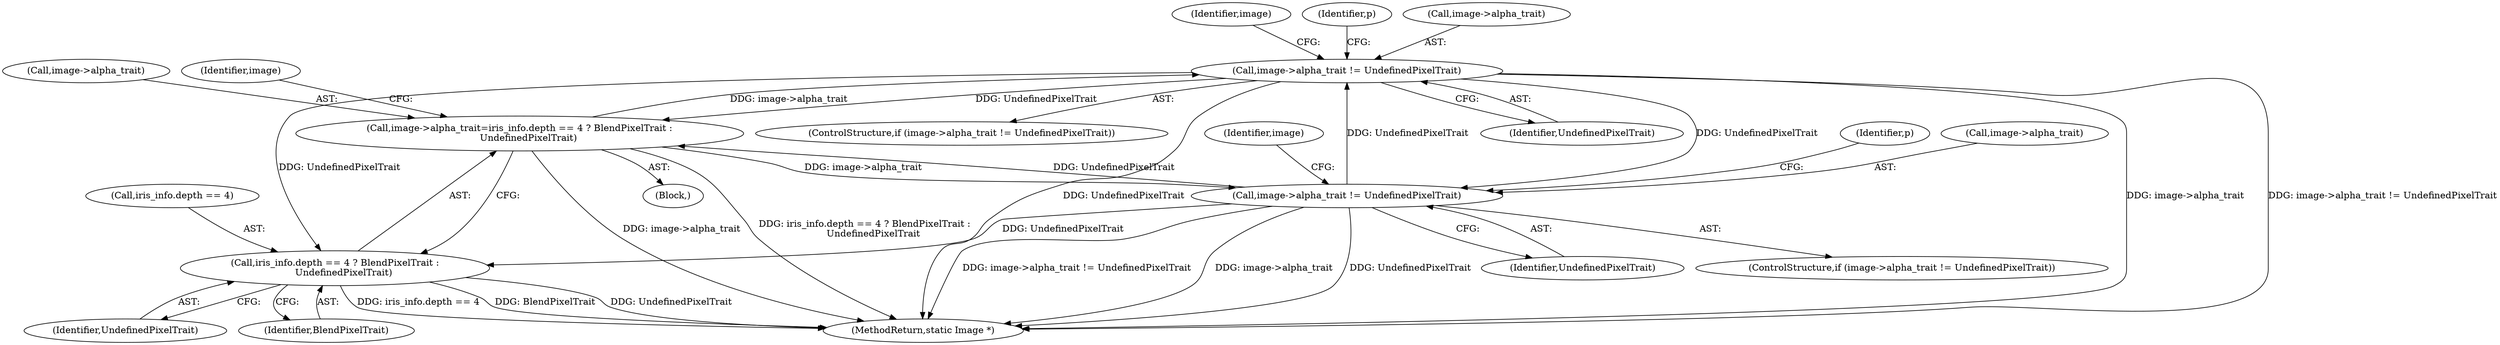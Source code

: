 digraph "0_ImageMagick_ce98a7acbcfca7f0a178f4b1e7b957e419e0cc99@pointer" {
"1001508" [label="(Call,image->alpha_trait != UndefinedPixelTrait)"];
"1001351" [label="(Call,image->alpha_trait=iris_info.depth == 4 ? BlendPixelTrait :\n      UndefinedPixelTrait)"];
"1001508" [label="(Call,image->alpha_trait != UndefinedPixelTrait)"];
"1001660" [label="(Call,image->alpha_trait != UndefinedPixelTrait)"];
"1001355" [label="(Call,iris_info.depth == 4 ? BlendPixelTrait :\n      UndefinedPixelTrait)"];
"1000204" [label="(Block,)"];
"1001507" [label="(ControlStructure,if (image->alpha_trait != UndefinedPixelTrait))"];
"1001361" [label="(Identifier,BlendPixelTrait)"];
"1001659" [label="(ControlStructure,if (image->alpha_trait != UndefinedPixelTrait))"];
"1001660" [label="(Call,image->alpha_trait != UndefinedPixelTrait)"];
"1001508" [label="(Call,image->alpha_trait != UndefinedPixelTrait)"];
"1001664" [label="(Identifier,UndefinedPixelTrait)"];
"1001674" [label="(Identifier,p)"];
"1001362" [label="(Identifier,UndefinedPixelTrait)"];
"1001355" [label="(Call,iris_info.depth == 4 ? BlendPixelTrait :\n      UndefinedPixelTrait)"];
"1001661" [label="(Call,image->alpha_trait)"];
"1001356" [label="(Call,iris_info.depth == 4)"];
"1001666" [label="(Identifier,image)"];
"1002066" [label="(MethodReturn,static Image *)"];
"1001352" [label="(Call,image->alpha_trait)"];
"1001514" [label="(Identifier,image)"];
"1001531" [label="(Identifier,p)"];
"1001512" [label="(Identifier,UndefinedPixelTrait)"];
"1001509" [label="(Call,image->alpha_trait)"];
"1001365" [label="(Identifier,image)"];
"1001351" [label="(Call,image->alpha_trait=iris_info.depth == 4 ? BlendPixelTrait :\n      UndefinedPixelTrait)"];
"1001508" -> "1001507"  [label="AST: "];
"1001508" -> "1001512"  [label="CFG: "];
"1001509" -> "1001508"  [label="AST: "];
"1001512" -> "1001508"  [label="AST: "];
"1001514" -> "1001508"  [label="CFG: "];
"1001531" -> "1001508"  [label="CFG: "];
"1001508" -> "1002066"  [label="DDG: UndefinedPixelTrait"];
"1001508" -> "1002066"  [label="DDG: image->alpha_trait"];
"1001508" -> "1002066"  [label="DDG: image->alpha_trait != UndefinedPixelTrait"];
"1001508" -> "1001351"  [label="DDG: UndefinedPixelTrait"];
"1001508" -> "1001355"  [label="DDG: UndefinedPixelTrait"];
"1001351" -> "1001508"  [label="DDG: image->alpha_trait"];
"1001660" -> "1001508"  [label="DDG: UndefinedPixelTrait"];
"1001508" -> "1001660"  [label="DDG: UndefinedPixelTrait"];
"1001351" -> "1000204"  [label="AST: "];
"1001351" -> "1001355"  [label="CFG: "];
"1001352" -> "1001351"  [label="AST: "];
"1001355" -> "1001351"  [label="AST: "];
"1001365" -> "1001351"  [label="CFG: "];
"1001351" -> "1002066"  [label="DDG: iris_info.depth == 4 ? BlendPixelTrait :\n      UndefinedPixelTrait"];
"1001351" -> "1002066"  [label="DDG: image->alpha_trait"];
"1001660" -> "1001351"  [label="DDG: UndefinedPixelTrait"];
"1001351" -> "1001660"  [label="DDG: image->alpha_trait"];
"1001660" -> "1001659"  [label="AST: "];
"1001660" -> "1001664"  [label="CFG: "];
"1001661" -> "1001660"  [label="AST: "];
"1001664" -> "1001660"  [label="AST: "];
"1001666" -> "1001660"  [label="CFG: "];
"1001674" -> "1001660"  [label="CFG: "];
"1001660" -> "1002066"  [label="DDG: image->alpha_trait != UndefinedPixelTrait"];
"1001660" -> "1002066"  [label="DDG: image->alpha_trait"];
"1001660" -> "1002066"  [label="DDG: UndefinedPixelTrait"];
"1001660" -> "1001355"  [label="DDG: UndefinedPixelTrait"];
"1001355" -> "1001361"  [label="CFG: "];
"1001355" -> "1001362"  [label="CFG: "];
"1001356" -> "1001355"  [label="AST: "];
"1001361" -> "1001355"  [label="AST: "];
"1001362" -> "1001355"  [label="AST: "];
"1001355" -> "1002066"  [label="DDG: iris_info.depth == 4"];
"1001355" -> "1002066"  [label="DDG: BlendPixelTrait"];
"1001355" -> "1002066"  [label="DDG: UndefinedPixelTrait"];
}

